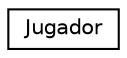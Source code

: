 digraph "Graphical Class Hierarchy"
{
 // LATEX_PDF_SIZE
  edge [fontname="Helvetica",fontsize="10",labelfontname="Helvetica",labelfontsize="10"];
  node [fontname="Helvetica",fontsize="10",shape=record];
  rankdir="LR";
  Node0 [label="Jugador",height=0.2,width=0.4,color="black", fillcolor="white", style="filled",URL="$classJugador.html",tooltip="TDA Jugador."];
}
